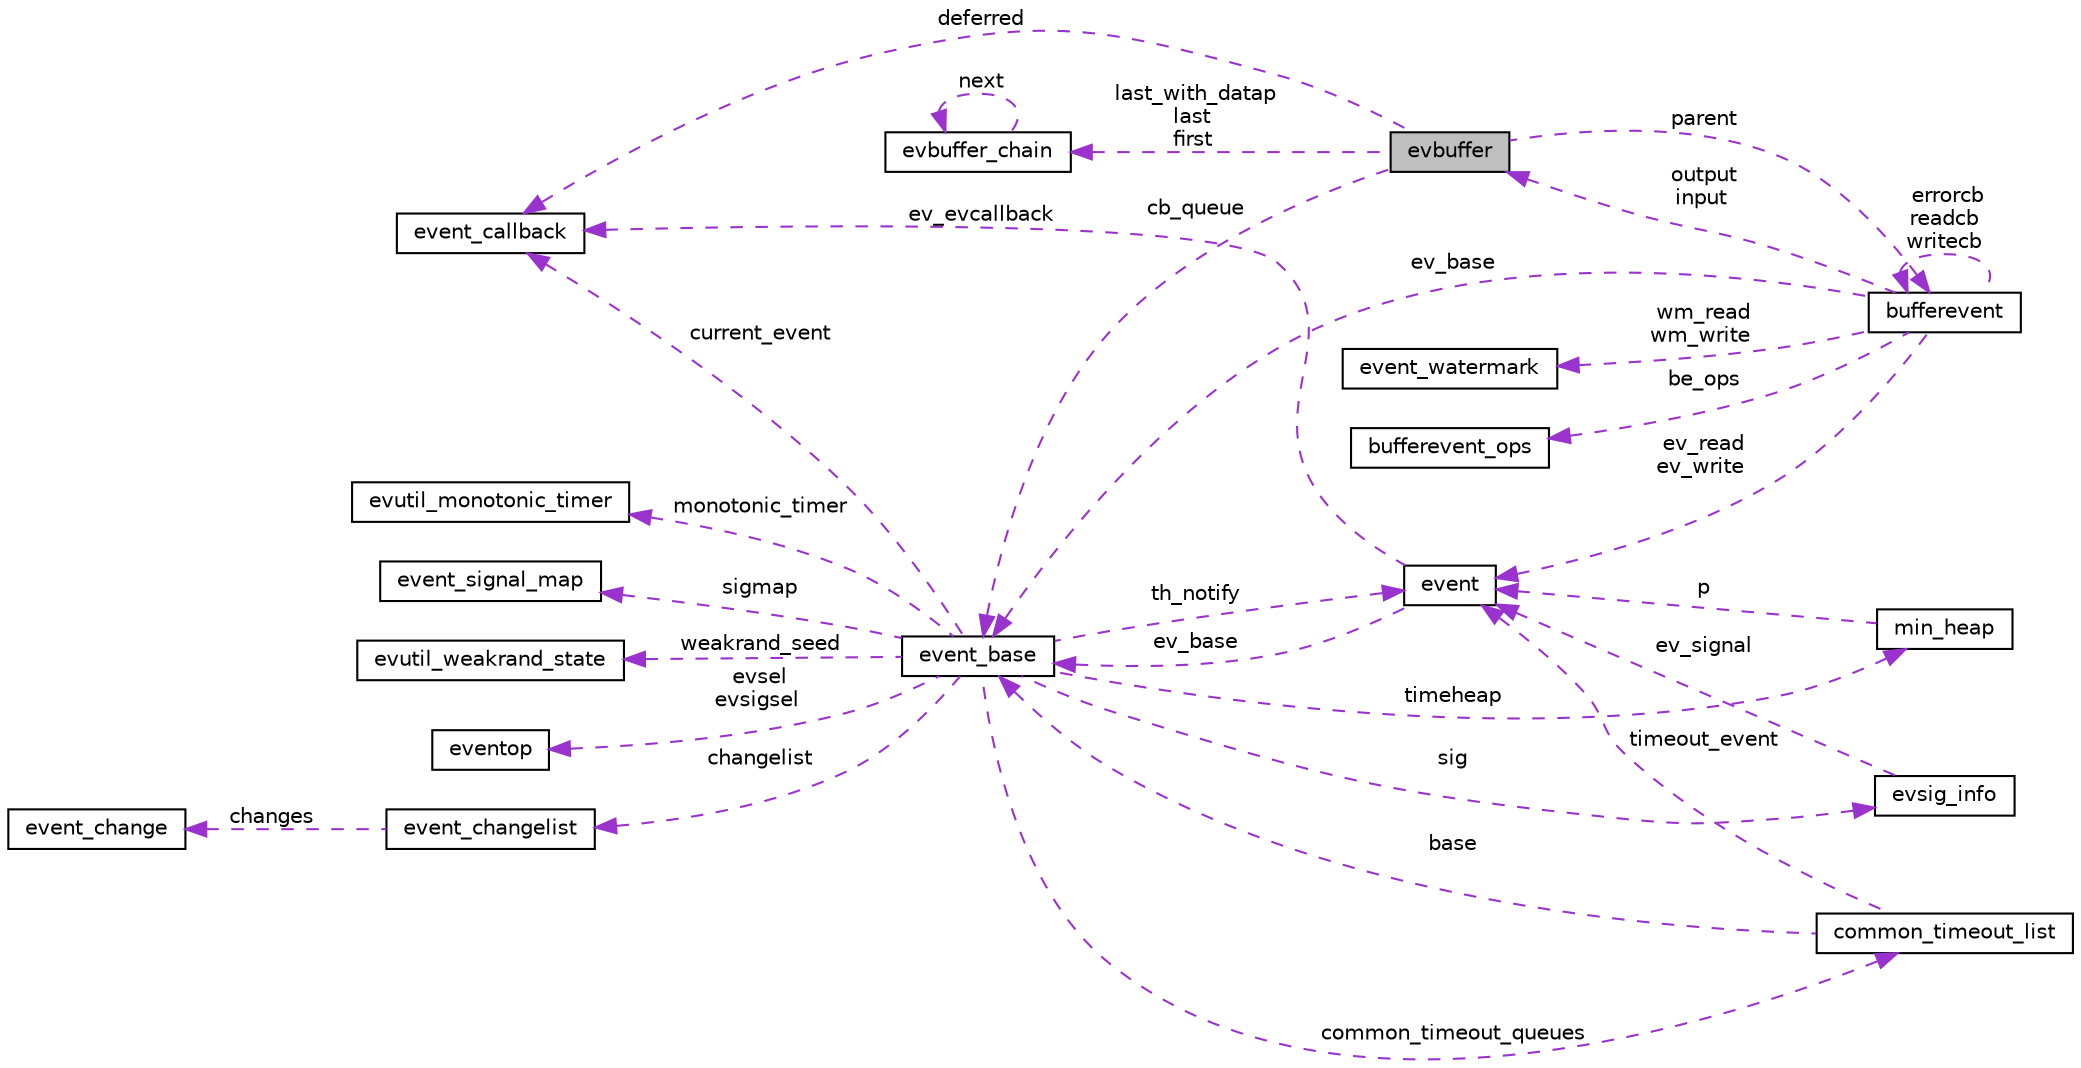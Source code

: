 digraph "evbuffer"
{
 // LATEX_PDF_SIZE
  edge [fontname="Helvetica",fontsize="10",labelfontname="Helvetica",labelfontsize="10"];
  node [fontname="Helvetica",fontsize="10",shape=record];
  rankdir="LR";
  Node1 [label="evbuffer",height=0.2,width=0.4,color="black", fillcolor="grey75", style="filled", fontcolor="black",tooltip=" "];
  Node2 -> Node1 [dir="back",color="darkorchid3",fontsize="10",style="dashed",label=" deferred" ,fontname="Helvetica"];
  Node2 [label="event_callback",height=0.2,width=0.4,color="black", fillcolor="white", style="filled",URL="$structevent__callback.html",tooltip=" "];
  Node3 -> Node1 [dir="back",color="darkorchid3",fontsize="10",style="dashed",label=" last_with_datap\nlast\nfirst" ,fontname="Helvetica"];
  Node3 [label="evbuffer_chain",height=0.2,width=0.4,color="black", fillcolor="white", style="filled",URL="$structevbuffer__chain.html",tooltip=" "];
  Node3 -> Node3 [dir="back",color="darkorchid3",fontsize="10",style="dashed",label=" next" ,fontname="Helvetica"];
  Node4 -> Node1 [dir="back",color="darkorchid3",fontsize="10",style="dashed",label=" cb_queue" ,fontname="Helvetica"];
  Node4 [label="event_base",height=0.2,width=0.4,color="black", fillcolor="white", style="filled",URL="$structevent__base.html",tooltip=" "];
  Node5 -> Node4 [dir="back",color="darkorchid3",fontsize="10",style="dashed",label=" evsel\nevsigsel" ,fontname="Helvetica"];
  Node5 [label="eventop",height=0.2,width=0.4,color="black", fillcolor="white", style="filled",URL="$structeventop.html",tooltip=" "];
  Node6 -> Node4 [dir="back",color="darkorchid3",fontsize="10",style="dashed",label=" sig" ,fontname="Helvetica"];
  Node6 [label="evsig_info",height=0.2,width=0.4,color="black", fillcolor="white", style="filled",URL="$structevsig__info.html",tooltip=" "];
  Node7 -> Node6 [dir="back",color="darkorchid3",fontsize="10",style="dashed",label=" ev_signal" ,fontname="Helvetica"];
  Node7 [label="event",height=0.2,width=0.4,color="black", fillcolor="white", style="filled",URL="$structevent.html",tooltip=" "];
  Node2 -> Node7 [dir="back",color="darkorchid3",fontsize="10",style="dashed",label=" ev_evcallback" ,fontname="Helvetica"];
  Node4 -> Node7 [dir="back",color="darkorchid3",fontsize="10",style="dashed",label=" ev_base" ,fontname="Helvetica"];
  Node8 -> Node4 [dir="back",color="darkorchid3",fontsize="10",style="dashed",label=" timeheap" ,fontname="Helvetica"];
  Node8 [label="min_heap",height=0.2,width=0.4,color="black", fillcolor="white", style="filled",URL="$structmin__heap.html",tooltip=" "];
  Node7 -> Node8 [dir="back",color="darkorchid3",fontsize="10",style="dashed",label=" p" ,fontname="Helvetica"];
  Node7 -> Node4 [dir="back",color="darkorchid3",fontsize="10",style="dashed",label=" th_notify" ,fontname="Helvetica"];
  Node2 -> Node4 [dir="back",color="darkorchid3",fontsize="10",style="dashed",label=" current_event" ,fontname="Helvetica"];
  Node9 -> Node4 [dir="back",color="darkorchid3",fontsize="10",style="dashed",label=" common_timeout_queues" ,fontname="Helvetica"];
  Node9 [label="common_timeout_list",height=0.2,width=0.4,color="black", fillcolor="white", style="filled",URL="$structcommon__timeout__list.html",tooltip=" "];
  Node7 -> Node9 [dir="back",color="darkorchid3",fontsize="10",style="dashed",label=" timeout_event" ,fontname="Helvetica"];
  Node4 -> Node9 [dir="back",color="darkorchid3",fontsize="10",style="dashed",label=" base" ,fontname="Helvetica"];
  Node10 -> Node4 [dir="back",color="darkorchid3",fontsize="10",style="dashed",label=" monotonic_timer" ,fontname="Helvetica"];
  Node10 [label="evutil_monotonic_timer",height=0.2,width=0.4,color="black", fillcolor="white", style="filled",URL="$structevutil__monotonic__timer.html",tooltip=" "];
  Node11 -> Node4 [dir="back",color="darkorchid3",fontsize="10",style="dashed",label=" sigmap" ,fontname="Helvetica"];
  Node11 [label="event_signal_map",height=0.2,width=0.4,color="black", fillcolor="white", style="filled",URL="$structevent__signal__map.html",tooltip=" "];
  Node12 -> Node4 [dir="back",color="darkorchid3",fontsize="10",style="dashed",label=" changelist" ,fontname="Helvetica"];
  Node12 [label="event_changelist",height=0.2,width=0.4,color="black", fillcolor="white", style="filled",URL="$structevent__changelist.html",tooltip=" "];
  Node13 -> Node12 [dir="back",color="darkorchid3",fontsize="10",style="dashed",label=" changes" ,fontname="Helvetica"];
  Node13 [label="event_change",height=0.2,width=0.4,color="black", fillcolor="white", style="filled",URL="$structevent__change.html",tooltip=" "];
  Node14 -> Node4 [dir="back",color="darkorchid3",fontsize="10",style="dashed",label=" weakrand_seed" ,fontname="Helvetica"];
  Node14 [label="evutil_weakrand_state",height=0.2,width=0.4,color="black", fillcolor="white", style="filled",URL="$structevutil__weakrand__state.html",tooltip=" "];
  Node15 -> Node1 [dir="back",color="darkorchid3",fontsize="10",style="dashed",label=" parent" ,fontname="Helvetica"];
  Node15 [label="bufferevent",height=0.2,width=0.4,color="black", fillcolor="white", style="filled",URL="$structbufferevent.html",tooltip=" "];
  Node16 -> Node15 [dir="back",color="darkorchid3",fontsize="10",style="dashed",label=" wm_read\nwm_write" ,fontname="Helvetica"];
  Node16 [label="event_watermark",height=0.2,width=0.4,color="black", fillcolor="white", style="filled",URL="$structevent__watermark.html",tooltip=" "];
  Node7 -> Node15 [dir="back",color="darkorchid3",fontsize="10",style="dashed",label=" ev_read\nev_write" ,fontname="Helvetica"];
  Node1 -> Node15 [dir="back",color="darkorchid3",fontsize="10",style="dashed",label=" output\ninput" ,fontname="Helvetica"];
  Node4 -> Node15 [dir="back",color="darkorchid3",fontsize="10",style="dashed",label=" ev_base" ,fontname="Helvetica"];
  Node15 -> Node15 [dir="back",color="darkorchid3",fontsize="10",style="dashed",label=" errorcb\nreadcb\nwritecb" ,fontname="Helvetica"];
  Node17 -> Node15 [dir="back",color="darkorchid3",fontsize="10",style="dashed",label=" be_ops" ,fontname="Helvetica"];
  Node17 [label="bufferevent_ops",height=0.2,width=0.4,color="black", fillcolor="white", style="filled",URL="$structbufferevent__ops.html",tooltip=" "];
}
